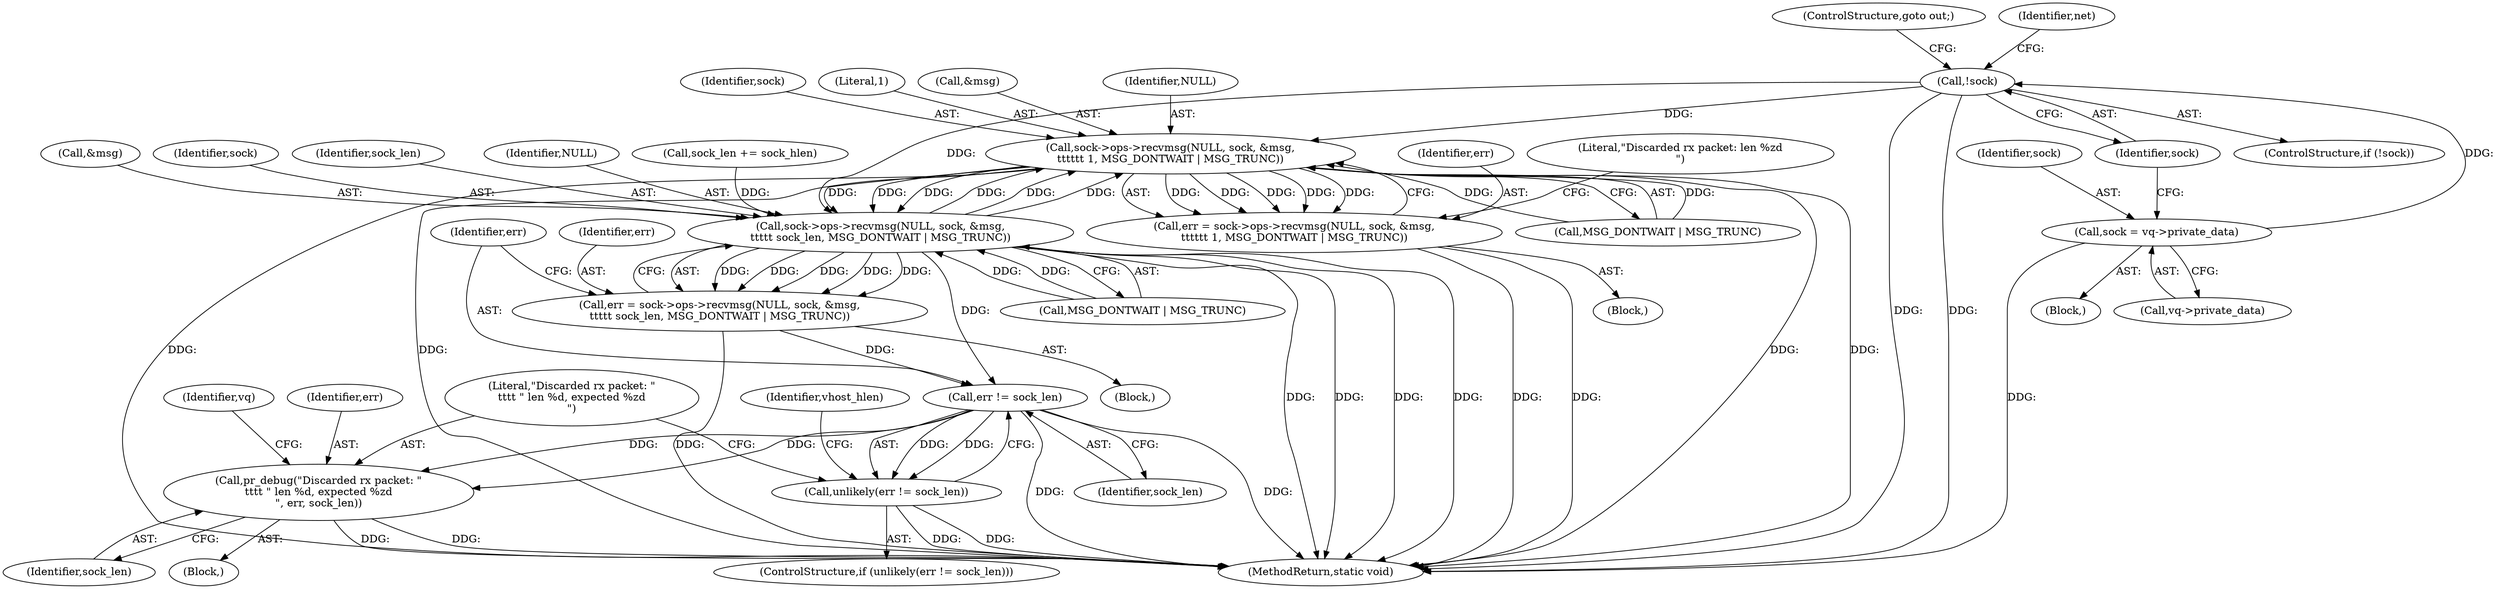 digraph "0_linux_d8316f3991d207fe32881a9ac20241be8fa2bad0_0@pointer" {
"1000158" [label="(Call,!sock)"];
"1000152" [label="(Call,sock = vq->private_data)"];
"1000252" [label="(Call,sock->ops->recvmsg(NULL, sock, &msg,\n\t\t\t\t\t\t 1, MSG_DONTWAIT | MSG_TRUNC))"];
"1000250" [label="(Call,err = sock->ops->recvmsg(NULL, sock, &msg,\n\t\t\t\t\t\t 1, MSG_DONTWAIT | MSG_TRUNC))"];
"1000315" [label="(Call,sock->ops->recvmsg(NULL, sock, &msg,\n\t\t\t\t\t sock_len, MSG_DONTWAIT | MSG_TRUNC))"];
"1000313" [label="(Call,err = sock->ops->recvmsg(NULL, sock, &msg,\n\t\t\t\t\t sock_len, MSG_DONTWAIT | MSG_TRUNC))"];
"1000326" [label="(Call,err != sock_len)"];
"1000325" [label="(Call,unlikely(err != sock_len))"];
"1000330" [label="(Call,pr_debug(\"Discarded rx packet: \"\n\t\t\t\t \" len %d, expected %zd\n\", err, sock_len))"];
"1000160" [label="(ControlStructure,goto out;)"];
"1000206" [label="(Block,)"];
"1000318" [label="(Call,&msg)"];
"1000153" [label="(Identifier,sock)"];
"1000330" [label="(Call,pr_debug(\"Discarded rx packet: \"\n\t\t\t\t \" len %d, expected %zd\n\", err, sock_len))"];
"1000157" [label="(ControlStructure,if (!sock))"];
"1000333" [label="(Identifier,sock_len)"];
"1000313" [label="(Call,err = sock->ops->recvmsg(NULL, sock, &msg,\n\t\t\t\t\t sock_len, MSG_DONTWAIT | MSG_TRUNC))"];
"1000158" [label="(Call,!sock)"];
"1000329" [label="(Block,)"];
"1000317" [label="(Identifier,sock)"];
"1000255" [label="(Call,&msg)"];
"1000113" [label="(Block,)"];
"1000326" [label="(Call,err != sock_len)"];
"1000335" [label="(Identifier,vq)"];
"1000164" [label="(Identifier,net)"];
"1000251" [label="(Identifier,err)"];
"1000429" [label="(MethodReturn,static void)"];
"1000324" [label="(ControlStructure,if (unlikely(err != sock_len)))"];
"1000314" [label="(Identifier,err)"];
"1000325" [label="(Call,unlikely(err != sock_len))"];
"1000253" [label="(Identifier,NULL)"];
"1000262" [label="(Literal,\"Discarded rx packet: len %zd\n\")"];
"1000315" [label="(Call,sock->ops->recvmsg(NULL, sock, &msg,\n\t\t\t\t\t sock_len, MSG_DONTWAIT | MSG_TRUNC))"];
"1000244" [label="(Block,)"];
"1000159" [label="(Identifier,sock)"];
"1000321" [label="(Call,MSG_DONTWAIT | MSG_TRUNC)"];
"1000252" [label="(Call,sock->ops->recvmsg(NULL, sock, &msg,\n\t\t\t\t\t\t 1, MSG_DONTWAIT | MSG_TRUNC))"];
"1000154" [label="(Call,vq->private_data)"];
"1000250" [label="(Call,err = sock->ops->recvmsg(NULL, sock, &msg,\n\t\t\t\t\t\t 1, MSG_DONTWAIT | MSG_TRUNC))"];
"1000152" [label="(Call,sock = vq->private_data)"];
"1000320" [label="(Identifier,sock_len)"];
"1000316" [label="(Identifier,NULL)"];
"1000254" [label="(Identifier,sock)"];
"1000257" [label="(Literal,1)"];
"1000328" [label="(Identifier,sock_len)"];
"1000341" [label="(Identifier,vhost_hlen)"];
"1000327" [label="(Identifier,err)"];
"1000331" [label="(Literal,\"Discarded rx packet: \"\n\t\t\t\t \" len %d, expected %zd\n\")"];
"1000332" [label="(Identifier,err)"];
"1000207" [label="(Call,sock_len += sock_hlen)"];
"1000258" [label="(Call,MSG_DONTWAIT | MSG_TRUNC)"];
"1000158" -> "1000157"  [label="AST: "];
"1000158" -> "1000159"  [label="CFG: "];
"1000159" -> "1000158"  [label="AST: "];
"1000160" -> "1000158"  [label="CFG: "];
"1000164" -> "1000158"  [label="CFG: "];
"1000158" -> "1000429"  [label="DDG: "];
"1000158" -> "1000429"  [label="DDG: "];
"1000152" -> "1000158"  [label="DDG: "];
"1000158" -> "1000252"  [label="DDG: "];
"1000158" -> "1000315"  [label="DDG: "];
"1000152" -> "1000113"  [label="AST: "];
"1000152" -> "1000154"  [label="CFG: "];
"1000153" -> "1000152"  [label="AST: "];
"1000154" -> "1000152"  [label="AST: "];
"1000159" -> "1000152"  [label="CFG: "];
"1000152" -> "1000429"  [label="DDG: "];
"1000252" -> "1000250"  [label="AST: "];
"1000252" -> "1000258"  [label="CFG: "];
"1000253" -> "1000252"  [label="AST: "];
"1000254" -> "1000252"  [label="AST: "];
"1000255" -> "1000252"  [label="AST: "];
"1000257" -> "1000252"  [label="AST: "];
"1000258" -> "1000252"  [label="AST: "];
"1000250" -> "1000252"  [label="CFG: "];
"1000252" -> "1000429"  [label="DDG: "];
"1000252" -> "1000429"  [label="DDG: "];
"1000252" -> "1000429"  [label="DDG: "];
"1000252" -> "1000429"  [label="DDG: "];
"1000252" -> "1000250"  [label="DDG: "];
"1000252" -> "1000250"  [label="DDG: "];
"1000252" -> "1000250"  [label="DDG: "];
"1000252" -> "1000250"  [label="DDG: "];
"1000252" -> "1000250"  [label="DDG: "];
"1000315" -> "1000252"  [label="DDG: "];
"1000315" -> "1000252"  [label="DDG: "];
"1000315" -> "1000252"  [label="DDG: "];
"1000258" -> "1000252"  [label="DDG: "];
"1000258" -> "1000252"  [label="DDG: "];
"1000252" -> "1000315"  [label="DDG: "];
"1000252" -> "1000315"  [label="DDG: "];
"1000252" -> "1000315"  [label="DDG: "];
"1000250" -> "1000244"  [label="AST: "];
"1000251" -> "1000250"  [label="AST: "];
"1000262" -> "1000250"  [label="CFG: "];
"1000250" -> "1000429"  [label="DDG: "];
"1000250" -> "1000429"  [label="DDG: "];
"1000315" -> "1000313"  [label="AST: "];
"1000315" -> "1000321"  [label="CFG: "];
"1000316" -> "1000315"  [label="AST: "];
"1000317" -> "1000315"  [label="AST: "];
"1000318" -> "1000315"  [label="AST: "];
"1000320" -> "1000315"  [label="AST: "];
"1000321" -> "1000315"  [label="AST: "];
"1000313" -> "1000315"  [label="CFG: "];
"1000315" -> "1000429"  [label="DDG: "];
"1000315" -> "1000429"  [label="DDG: "];
"1000315" -> "1000429"  [label="DDG: "];
"1000315" -> "1000429"  [label="DDG: "];
"1000315" -> "1000313"  [label="DDG: "];
"1000315" -> "1000313"  [label="DDG: "];
"1000315" -> "1000313"  [label="DDG: "];
"1000315" -> "1000313"  [label="DDG: "];
"1000315" -> "1000313"  [label="DDG: "];
"1000207" -> "1000315"  [label="DDG: "];
"1000321" -> "1000315"  [label="DDG: "];
"1000321" -> "1000315"  [label="DDG: "];
"1000315" -> "1000326"  [label="DDG: "];
"1000313" -> "1000206"  [label="AST: "];
"1000314" -> "1000313"  [label="AST: "];
"1000327" -> "1000313"  [label="CFG: "];
"1000313" -> "1000429"  [label="DDG: "];
"1000313" -> "1000326"  [label="DDG: "];
"1000326" -> "1000325"  [label="AST: "];
"1000326" -> "1000328"  [label="CFG: "];
"1000327" -> "1000326"  [label="AST: "];
"1000328" -> "1000326"  [label="AST: "];
"1000325" -> "1000326"  [label="CFG: "];
"1000326" -> "1000429"  [label="DDG: "];
"1000326" -> "1000429"  [label="DDG: "];
"1000326" -> "1000325"  [label="DDG: "];
"1000326" -> "1000325"  [label="DDG: "];
"1000326" -> "1000330"  [label="DDG: "];
"1000326" -> "1000330"  [label="DDG: "];
"1000325" -> "1000324"  [label="AST: "];
"1000331" -> "1000325"  [label="CFG: "];
"1000341" -> "1000325"  [label="CFG: "];
"1000325" -> "1000429"  [label="DDG: "];
"1000325" -> "1000429"  [label="DDG: "];
"1000330" -> "1000329"  [label="AST: "];
"1000330" -> "1000333"  [label="CFG: "];
"1000331" -> "1000330"  [label="AST: "];
"1000332" -> "1000330"  [label="AST: "];
"1000333" -> "1000330"  [label="AST: "];
"1000335" -> "1000330"  [label="CFG: "];
"1000330" -> "1000429"  [label="DDG: "];
"1000330" -> "1000429"  [label="DDG: "];
}
